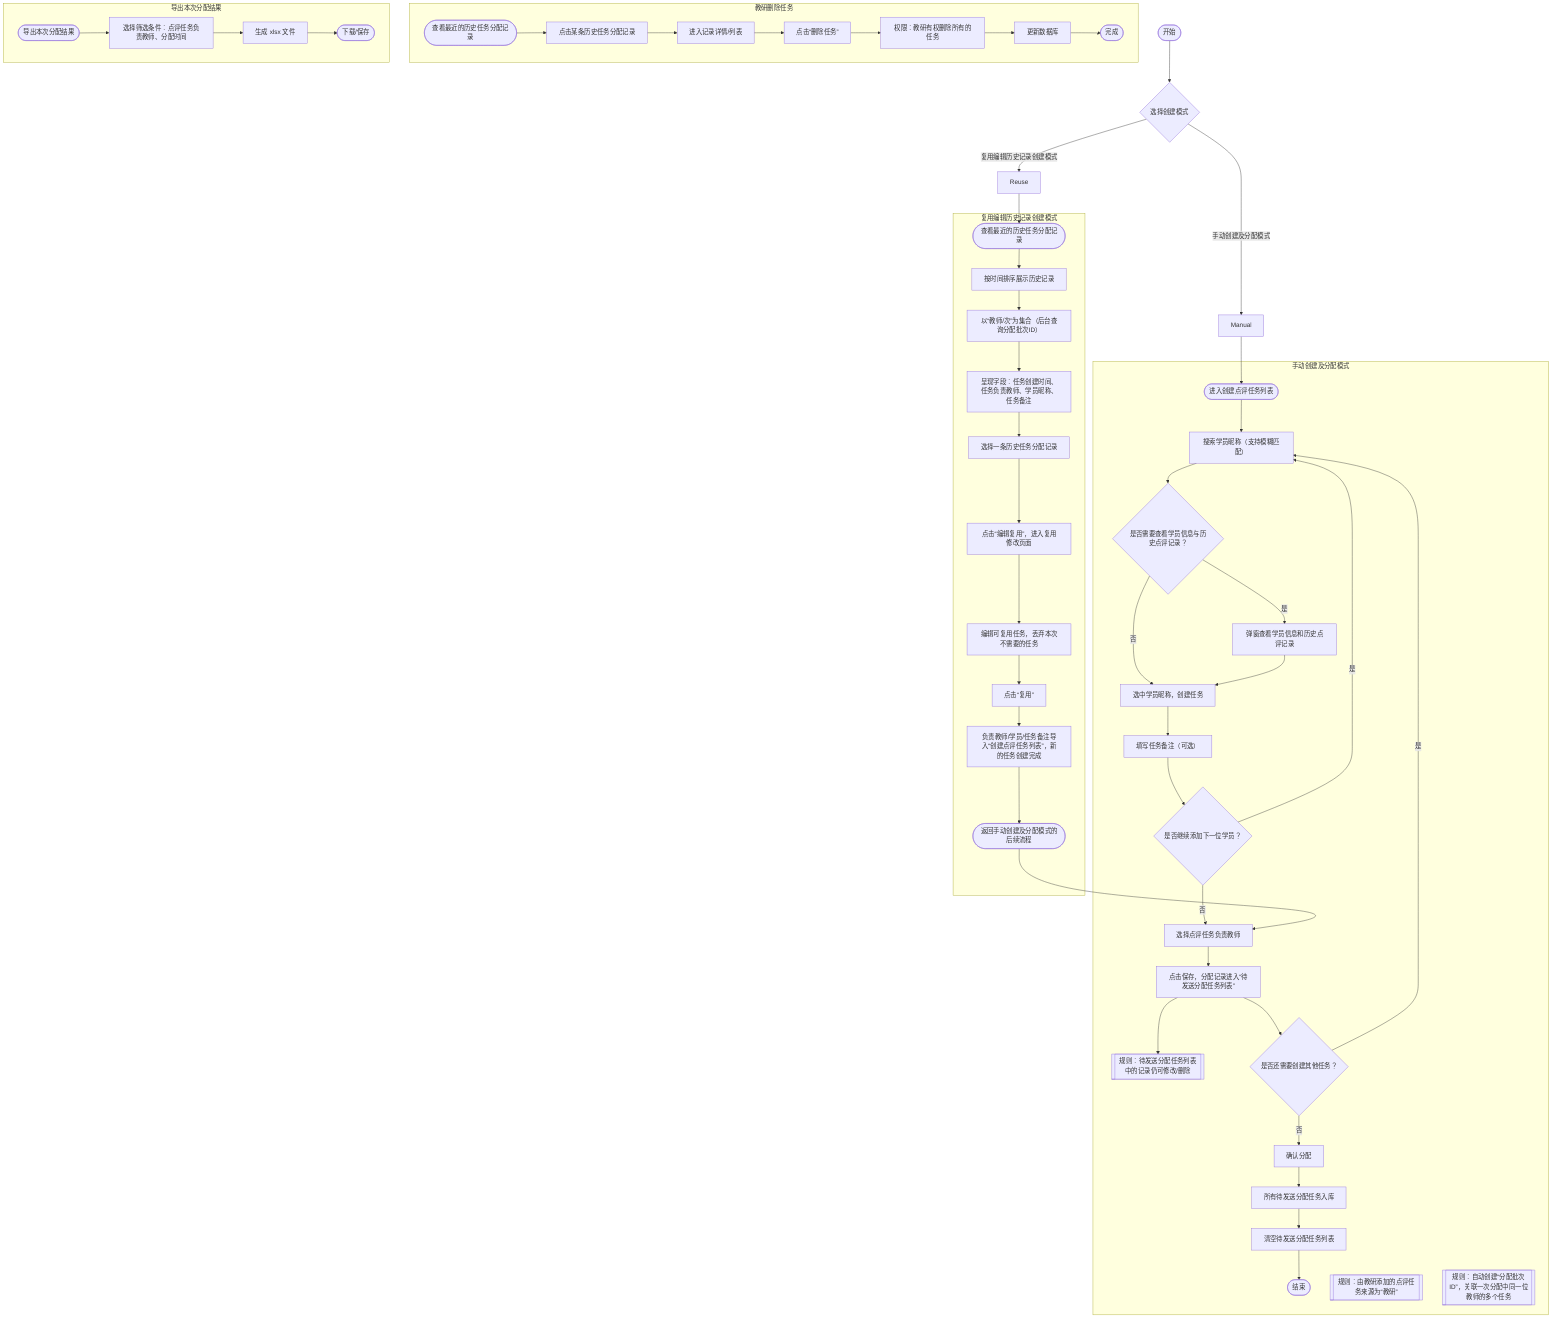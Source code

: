 flowchart TD
    Start([开始]) --> Mode{选择创建模式}
    Mode -->|手动创建及分配模式| Manual
    Mode -->|复用编辑历史记录创建模式| Reuse

    %% 手动创建及分配模式
    subgraph 手动创建及分配模式
        ManualStart([进入创建点评任务列表])
        ManualStart --> S1[搜索学员昵称（支持模糊匹配）]
        S1 --> O1{是否需要查看学员信息与历史点评记录？}
        O1 -->|是| S2[弹窗查看学员信息和历史点评记录]
        O1 -->|否| S3[选中学员昵称，创建任务]
        S2 --> S3
        S3 --> S4[填写任务备注（可选）]
        S4 --> S5{是否继续添加下一位学员？}
        S5 -->|是| S1
        S5 -->|否| S6[选择点评任务负责教师]
        S6 --> S7[点击保存，分配记录进入“待发送分配任务列表”]
        S7 --> NoteManual1[[规则：待发送分配任务列表中的记录仍可修改/删除]]
        S7 --> S8{是否还需要创建其他任务？}
        S8 -->|是| S1
        S8 -->|否| S9[确认分配]
        S9 --> S10[所有待发送分配任务入库]
        S10 --> S11[清空待发送分配任务列表]
        S11 --> End1([结束])

        NoteManual2[[规则：由教研添加的点评任务来源为“教研”]]
        NoteManual3[[规则：自动创建“分配批次ID”，关联一次分配中同一位教师的多个任务]]
    end

    %% 复用编辑历史记录创建模式
    subgraph 复用编辑历史记录创建模式
        ReuseStart([查看最近的历史任务分配记录])
        ReuseStart --> R1[按时间排序展示历史记录]
        R1 --> R2[以“教师/次”为集合（后台查询分配批次ID）]
        R2 --> R3[呈现字段：任务创建时间、任务负责教师、学员昵称、任务备注]
        R3 --> R4[选择一条历史任务分配记录]
        R4 --> R5[点击“编辑复用”，进入复用修改页面]
        R5 --> R6[编辑可复用任务，丢弃本次不需要的任务]
        R6 --> R7[点击“复用”]
        R7 --> R8[负责教师/学员/任务备注导入“创建点评任务列表”，新的任务创建完成]
        R8 --> EndReuse([返回手动创建及分配模式的后续流程])
    end

    %% 模式间衔接
    Manual --> ManualStart
    Reuse --> ReuseStart
    EndReuse --> S6

    %% 教研删除任务
    subgraph 教研删除任务
        D0([查看最近的历史任务分配记录])
        D0 --> D1[点击某条历史任务分配记录]
        D1 --> D2[进入记录详情/列表]
        D2 --> D3[点击“删除任务”]
        D3 --> D4[权限：教研有权删除所有的任务]
        D4 --> D5[更新数据库]
        D5 --> D6([完成])
    end

    %% 导出本次分配结果
    subgraph 导出本次分配结果
        E0([导出本次分配结果])
        E0 --> E1[选择筛选条件：点评任务负责教师、分配时间]
        E1 --> E2[生成 xlsx 文件]
        E2 --> E3([下载/保存])
    end